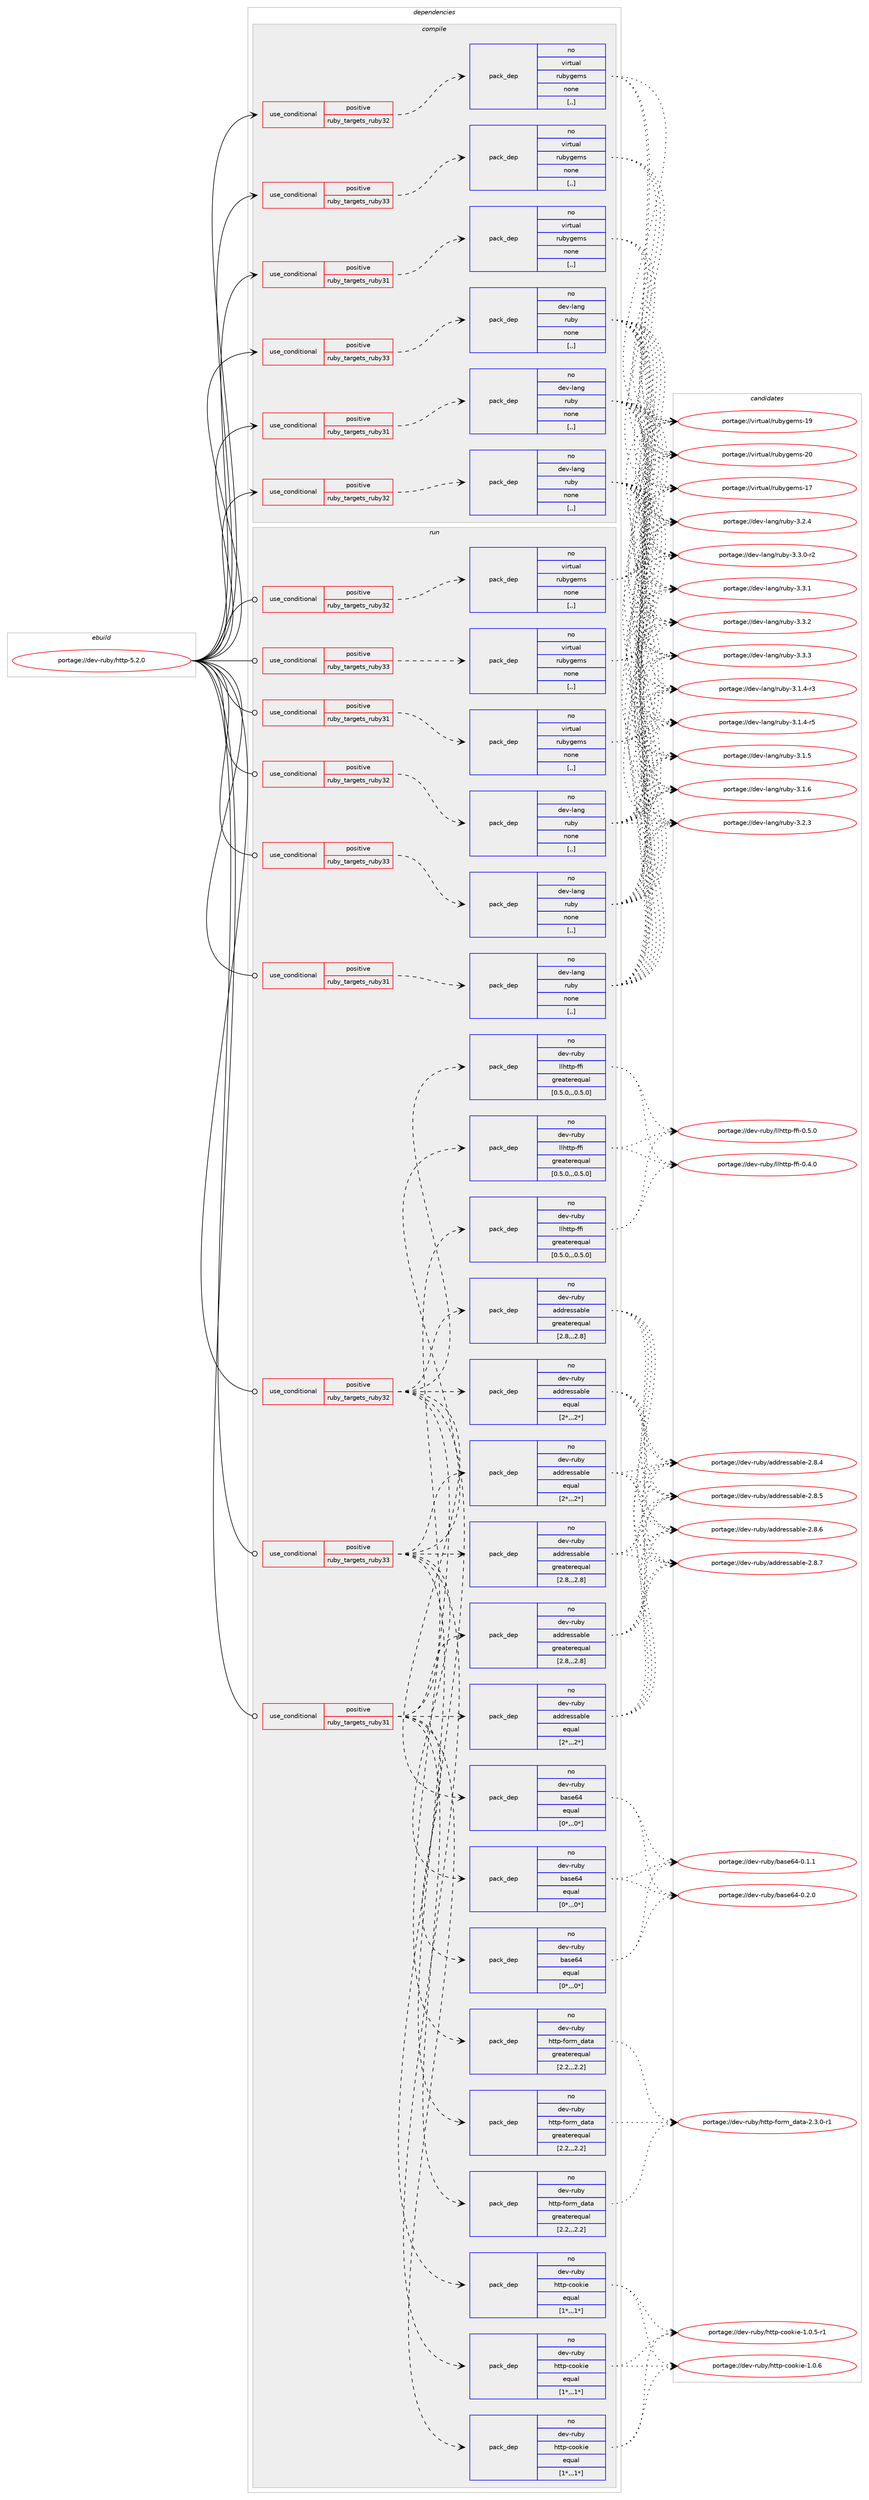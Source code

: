 digraph prolog {

# *************
# Graph options
# *************

newrank=true;
concentrate=true;
compound=true;
graph [rankdir=LR,fontname=Helvetica,fontsize=10,ranksep=1.5];#, ranksep=2.5, nodesep=0.2];
edge  [arrowhead=vee];
node  [fontname=Helvetica,fontsize=10];

# **********
# The ebuild
# **********

subgraph cluster_leftcol {
color=gray;
rank=same;
label=<<i>ebuild</i>>;
id [label="portage://dev-ruby/http-5.2.0", color=red, width=4, href="../dev-ruby/http-5.2.0.svg"];
}

# ****************
# The dependencies
# ****************

subgraph cluster_midcol {
color=gray;
label=<<i>dependencies</i>>;
subgraph cluster_compile {
fillcolor="#eeeeee";
style=filled;
label=<<i>compile</i>>;
subgraph cond47570 {
dependency182204 [label=<<TABLE BORDER="0" CELLBORDER="1" CELLSPACING="0" CELLPADDING="4"><TR><TD ROWSPAN="3" CELLPADDING="10">use_conditional</TD></TR><TR><TD>positive</TD></TR><TR><TD>ruby_targets_ruby31</TD></TR></TABLE>>, shape=none, color=red];
subgraph pack133337 {
dependency182205 [label=<<TABLE BORDER="0" CELLBORDER="1" CELLSPACING="0" CELLPADDING="4" WIDTH="220"><TR><TD ROWSPAN="6" CELLPADDING="30">pack_dep</TD></TR><TR><TD WIDTH="110">no</TD></TR><TR><TD>dev-lang</TD></TR><TR><TD>ruby</TD></TR><TR><TD>none</TD></TR><TR><TD>[,,]</TD></TR></TABLE>>, shape=none, color=blue];
}
dependency182204:e -> dependency182205:w [weight=20,style="dashed",arrowhead="vee"];
}
id:e -> dependency182204:w [weight=20,style="solid",arrowhead="vee"];
subgraph cond47571 {
dependency182206 [label=<<TABLE BORDER="0" CELLBORDER="1" CELLSPACING="0" CELLPADDING="4"><TR><TD ROWSPAN="3" CELLPADDING="10">use_conditional</TD></TR><TR><TD>positive</TD></TR><TR><TD>ruby_targets_ruby31</TD></TR></TABLE>>, shape=none, color=red];
subgraph pack133338 {
dependency182207 [label=<<TABLE BORDER="0" CELLBORDER="1" CELLSPACING="0" CELLPADDING="4" WIDTH="220"><TR><TD ROWSPAN="6" CELLPADDING="30">pack_dep</TD></TR><TR><TD WIDTH="110">no</TD></TR><TR><TD>virtual</TD></TR><TR><TD>rubygems</TD></TR><TR><TD>none</TD></TR><TR><TD>[,,]</TD></TR></TABLE>>, shape=none, color=blue];
}
dependency182206:e -> dependency182207:w [weight=20,style="dashed",arrowhead="vee"];
}
id:e -> dependency182206:w [weight=20,style="solid",arrowhead="vee"];
subgraph cond47572 {
dependency182208 [label=<<TABLE BORDER="0" CELLBORDER="1" CELLSPACING="0" CELLPADDING="4"><TR><TD ROWSPAN="3" CELLPADDING="10">use_conditional</TD></TR><TR><TD>positive</TD></TR><TR><TD>ruby_targets_ruby32</TD></TR></TABLE>>, shape=none, color=red];
subgraph pack133339 {
dependency182209 [label=<<TABLE BORDER="0" CELLBORDER="1" CELLSPACING="0" CELLPADDING="4" WIDTH="220"><TR><TD ROWSPAN="6" CELLPADDING="30">pack_dep</TD></TR><TR><TD WIDTH="110">no</TD></TR><TR><TD>dev-lang</TD></TR><TR><TD>ruby</TD></TR><TR><TD>none</TD></TR><TR><TD>[,,]</TD></TR></TABLE>>, shape=none, color=blue];
}
dependency182208:e -> dependency182209:w [weight=20,style="dashed",arrowhead="vee"];
}
id:e -> dependency182208:w [weight=20,style="solid",arrowhead="vee"];
subgraph cond47573 {
dependency182210 [label=<<TABLE BORDER="0" CELLBORDER="1" CELLSPACING="0" CELLPADDING="4"><TR><TD ROWSPAN="3" CELLPADDING="10">use_conditional</TD></TR><TR><TD>positive</TD></TR><TR><TD>ruby_targets_ruby32</TD></TR></TABLE>>, shape=none, color=red];
subgraph pack133340 {
dependency182211 [label=<<TABLE BORDER="0" CELLBORDER="1" CELLSPACING="0" CELLPADDING="4" WIDTH="220"><TR><TD ROWSPAN="6" CELLPADDING="30">pack_dep</TD></TR><TR><TD WIDTH="110">no</TD></TR><TR><TD>virtual</TD></TR><TR><TD>rubygems</TD></TR><TR><TD>none</TD></TR><TR><TD>[,,]</TD></TR></TABLE>>, shape=none, color=blue];
}
dependency182210:e -> dependency182211:w [weight=20,style="dashed",arrowhead="vee"];
}
id:e -> dependency182210:w [weight=20,style="solid",arrowhead="vee"];
subgraph cond47574 {
dependency182212 [label=<<TABLE BORDER="0" CELLBORDER="1" CELLSPACING="0" CELLPADDING="4"><TR><TD ROWSPAN="3" CELLPADDING="10">use_conditional</TD></TR><TR><TD>positive</TD></TR><TR><TD>ruby_targets_ruby33</TD></TR></TABLE>>, shape=none, color=red];
subgraph pack133341 {
dependency182213 [label=<<TABLE BORDER="0" CELLBORDER="1" CELLSPACING="0" CELLPADDING="4" WIDTH="220"><TR><TD ROWSPAN="6" CELLPADDING="30">pack_dep</TD></TR><TR><TD WIDTH="110">no</TD></TR><TR><TD>dev-lang</TD></TR><TR><TD>ruby</TD></TR><TR><TD>none</TD></TR><TR><TD>[,,]</TD></TR></TABLE>>, shape=none, color=blue];
}
dependency182212:e -> dependency182213:w [weight=20,style="dashed",arrowhead="vee"];
}
id:e -> dependency182212:w [weight=20,style="solid",arrowhead="vee"];
subgraph cond47575 {
dependency182214 [label=<<TABLE BORDER="0" CELLBORDER="1" CELLSPACING="0" CELLPADDING="4"><TR><TD ROWSPAN="3" CELLPADDING="10">use_conditional</TD></TR><TR><TD>positive</TD></TR><TR><TD>ruby_targets_ruby33</TD></TR></TABLE>>, shape=none, color=red];
subgraph pack133342 {
dependency182215 [label=<<TABLE BORDER="0" CELLBORDER="1" CELLSPACING="0" CELLPADDING="4" WIDTH="220"><TR><TD ROWSPAN="6" CELLPADDING="30">pack_dep</TD></TR><TR><TD WIDTH="110">no</TD></TR><TR><TD>virtual</TD></TR><TR><TD>rubygems</TD></TR><TR><TD>none</TD></TR><TR><TD>[,,]</TD></TR></TABLE>>, shape=none, color=blue];
}
dependency182214:e -> dependency182215:w [weight=20,style="dashed",arrowhead="vee"];
}
id:e -> dependency182214:w [weight=20,style="solid",arrowhead="vee"];
}
subgraph cluster_compileandrun {
fillcolor="#eeeeee";
style=filled;
label=<<i>compile and run</i>>;
}
subgraph cluster_run {
fillcolor="#eeeeee";
style=filled;
label=<<i>run</i>>;
subgraph cond47576 {
dependency182216 [label=<<TABLE BORDER="0" CELLBORDER="1" CELLSPACING="0" CELLPADDING="4"><TR><TD ROWSPAN="3" CELLPADDING="10">use_conditional</TD></TR><TR><TD>positive</TD></TR><TR><TD>ruby_targets_ruby31</TD></TR></TABLE>>, shape=none, color=red];
subgraph pack133343 {
dependency182217 [label=<<TABLE BORDER="0" CELLBORDER="1" CELLSPACING="0" CELLPADDING="4" WIDTH="220"><TR><TD ROWSPAN="6" CELLPADDING="30">pack_dep</TD></TR><TR><TD WIDTH="110">no</TD></TR><TR><TD>dev-lang</TD></TR><TR><TD>ruby</TD></TR><TR><TD>none</TD></TR><TR><TD>[,,]</TD></TR></TABLE>>, shape=none, color=blue];
}
dependency182216:e -> dependency182217:w [weight=20,style="dashed",arrowhead="vee"];
}
id:e -> dependency182216:w [weight=20,style="solid",arrowhead="odot"];
subgraph cond47577 {
dependency182218 [label=<<TABLE BORDER="0" CELLBORDER="1" CELLSPACING="0" CELLPADDING="4"><TR><TD ROWSPAN="3" CELLPADDING="10">use_conditional</TD></TR><TR><TD>positive</TD></TR><TR><TD>ruby_targets_ruby31</TD></TR></TABLE>>, shape=none, color=red];
subgraph pack133344 {
dependency182219 [label=<<TABLE BORDER="0" CELLBORDER="1" CELLSPACING="0" CELLPADDING="4" WIDTH="220"><TR><TD ROWSPAN="6" CELLPADDING="30">pack_dep</TD></TR><TR><TD WIDTH="110">no</TD></TR><TR><TD>dev-ruby</TD></TR><TR><TD>addressable</TD></TR><TR><TD>equal</TD></TR><TR><TD>[2*,,,2*]</TD></TR></TABLE>>, shape=none, color=blue];
}
dependency182218:e -> dependency182219:w [weight=20,style="dashed",arrowhead="vee"];
subgraph pack133345 {
dependency182220 [label=<<TABLE BORDER="0" CELLBORDER="1" CELLSPACING="0" CELLPADDING="4" WIDTH="220"><TR><TD ROWSPAN="6" CELLPADDING="30">pack_dep</TD></TR><TR><TD WIDTH="110">no</TD></TR><TR><TD>dev-ruby</TD></TR><TR><TD>addressable</TD></TR><TR><TD>greaterequal</TD></TR><TR><TD>[2.8,,,2.8]</TD></TR></TABLE>>, shape=none, color=blue];
}
dependency182218:e -> dependency182220:w [weight=20,style="dashed",arrowhead="vee"];
subgraph pack133346 {
dependency182221 [label=<<TABLE BORDER="0" CELLBORDER="1" CELLSPACING="0" CELLPADDING="4" WIDTH="220"><TR><TD ROWSPAN="6" CELLPADDING="30">pack_dep</TD></TR><TR><TD WIDTH="110">no</TD></TR><TR><TD>dev-ruby</TD></TR><TR><TD>base64</TD></TR><TR><TD>equal</TD></TR><TR><TD>[0*,,,0*]</TD></TR></TABLE>>, shape=none, color=blue];
}
dependency182218:e -> dependency182221:w [weight=20,style="dashed",arrowhead="vee"];
subgraph pack133347 {
dependency182222 [label=<<TABLE BORDER="0" CELLBORDER="1" CELLSPACING="0" CELLPADDING="4" WIDTH="220"><TR><TD ROWSPAN="6" CELLPADDING="30">pack_dep</TD></TR><TR><TD WIDTH="110">no</TD></TR><TR><TD>dev-ruby</TD></TR><TR><TD>http-cookie</TD></TR><TR><TD>equal</TD></TR><TR><TD>[1*,,,1*]</TD></TR></TABLE>>, shape=none, color=blue];
}
dependency182218:e -> dependency182222:w [weight=20,style="dashed",arrowhead="vee"];
subgraph pack133348 {
dependency182223 [label=<<TABLE BORDER="0" CELLBORDER="1" CELLSPACING="0" CELLPADDING="4" WIDTH="220"><TR><TD ROWSPAN="6" CELLPADDING="30">pack_dep</TD></TR><TR><TD WIDTH="110">no</TD></TR><TR><TD>dev-ruby</TD></TR><TR><TD>http-form_data</TD></TR><TR><TD>greaterequal</TD></TR><TR><TD>[2.2,,,2.2]</TD></TR></TABLE>>, shape=none, color=blue];
}
dependency182218:e -> dependency182223:w [weight=20,style="dashed",arrowhead="vee"];
subgraph pack133349 {
dependency182224 [label=<<TABLE BORDER="0" CELLBORDER="1" CELLSPACING="0" CELLPADDING="4" WIDTH="220"><TR><TD ROWSPAN="6" CELLPADDING="30">pack_dep</TD></TR><TR><TD WIDTH="110">no</TD></TR><TR><TD>dev-ruby</TD></TR><TR><TD>llhttp-ffi</TD></TR><TR><TD>greaterequal</TD></TR><TR><TD>[0.5.0,,,0.5.0]</TD></TR></TABLE>>, shape=none, color=blue];
}
dependency182218:e -> dependency182224:w [weight=20,style="dashed",arrowhead="vee"];
}
id:e -> dependency182218:w [weight=20,style="solid",arrowhead="odot"];
subgraph cond47578 {
dependency182225 [label=<<TABLE BORDER="0" CELLBORDER="1" CELLSPACING="0" CELLPADDING="4"><TR><TD ROWSPAN="3" CELLPADDING="10">use_conditional</TD></TR><TR><TD>positive</TD></TR><TR><TD>ruby_targets_ruby31</TD></TR></TABLE>>, shape=none, color=red];
subgraph pack133350 {
dependency182226 [label=<<TABLE BORDER="0" CELLBORDER="1" CELLSPACING="0" CELLPADDING="4" WIDTH="220"><TR><TD ROWSPAN="6" CELLPADDING="30">pack_dep</TD></TR><TR><TD WIDTH="110">no</TD></TR><TR><TD>virtual</TD></TR><TR><TD>rubygems</TD></TR><TR><TD>none</TD></TR><TR><TD>[,,]</TD></TR></TABLE>>, shape=none, color=blue];
}
dependency182225:e -> dependency182226:w [weight=20,style="dashed",arrowhead="vee"];
}
id:e -> dependency182225:w [weight=20,style="solid",arrowhead="odot"];
subgraph cond47579 {
dependency182227 [label=<<TABLE BORDER="0" CELLBORDER="1" CELLSPACING="0" CELLPADDING="4"><TR><TD ROWSPAN="3" CELLPADDING="10">use_conditional</TD></TR><TR><TD>positive</TD></TR><TR><TD>ruby_targets_ruby32</TD></TR></TABLE>>, shape=none, color=red];
subgraph pack133351 {
dependency182228 [label=<<TABLE BORDER="0" CELLBORDER="1" CELLSPACING="0" CELLPADDING="4" WIDTH="220"><TR><TD ROWSPAN="6" CELLPADDING="30">pack_dep</TD></TR><TR><TD WIDTH="110">no</TD></TR><TR><TD>dev-lang</TD></TR><TR><TD>ruby</TD></TR><TR><TD>none</TD></TR><TR><TD>[,,]</TD></TR></TABLE>>, shape=none, color=blue];
}
dependency182227:e -> dependency182228:w [weight=20,style="dashed",arrowhead="vee"];
}
id:e -> dependency182227:w [weight=20,style="solid",arrowhead="odot"];
subgraph cond47580 {
dependency182229 [label=<<TABLE BORDER="0" CELLBORDER="1" CELLSPACING="0" CELLPADDING="4"><TR><TD ROWSPAN="3" CELLPADDING="10">use_conditional</TD></TR><TR><TD>positive</TD></TR><TR><TD>ruby_targets_ruby32</TD></TR></TABLE>>, shape=none, color=red];
subgraph pack133352 {
dependency182230 [label=<<TABLE BORDER="0" CELLBORDER="1" CELLSPACING="0" CELLPADDING="4" WIDTH="220"><TR><TD ROWSPAN="6" CELLPADDING="30">pack_dep</TD></TR><TR><TD WIDTH="110">no</TD></TR><TR><TD>dev-ruby</TD></TR><TR><TD>addressable</TD></TR><TR><TD>equal</TD></TR><TR><TD>[2*,,,2*]</TD></TR></TABLE>>, shape=none, color=blue];
}
dependency182229:e -> dependency182230:w [weight=20,style="dashed",arrowhead="vee"];
subgraph pack133353 {
dependency182231 [label=<<TABLE BORDER="0" CELLBORDER="1" CELLSPACING="0" CELLPADDING="4" WIDTH="220"><TR><TD ROWSPAN="6" CELLPADDING="30">pack_dep</TD></TR><TR><TD WIDTH="110">no</TD></TR><TR><TD>dev-ruby</TD></TR><TR><TD>addressable</TD></TR><TR><TD>greaterequal</TD></TR><TR><TD>[2.8,,,2.8]</TD></TR></TABLE>>, shape=none, color=blue];
}
dependency182229:e -> dependency182231:w [weight=20,style="dashed",arrowhead="vee"];
subgraph pack133354 {
dependency182232 [label=<<TABLE BORDER="0" CELLBORDER="1" CELLSPACING="0" CELLPADDING="4" WIDTH="220"><TR><TD ROWSPAN="6" CELLPADDING="30">pack_dep</TD></TR><TR><TD WIDTH="110">no</TD></TR><TR><TD>dev-ruby</TD></TR><TR><TD>base64</TD></TR><TR><TD>equal</TD></TR><TR><TD>[0*,,,0*]</TD></TR></TABLE>>, shape=none, color=blue];
}
dependency182229:e -> dependency182232:w [weight=20,style="dashed",arrowhead="vee"];
subgraph pack133355 {
dependency182233 [label=<<TABLE BORDER="0" CELLBORDER="1" CELLSPACING="0" CELLPADDING="4" WIDTH="220"><TR><TD ROWSPAN="6" CELLPADDING="30">pack_dep</TD></TR><TR><TD WIDTH="110">no</TD></TR><TR><TD>dev-ruby</TD></TR><TR><TD>http-cookie</TD></TR><TR><TD>equal</TD></TR><TR><TD>[1*,,,1*]</TD></TR></TABLE>>, shape=none, color=blue];
}
dependency182229:e -> dependency182233:w [weight=20,style="dashed",arrowhead="vee"];
subgraph pack133356 {
dependency182234 [label=<<TABLE BORDER="0" CELLBORDER="1" CELLSPACING="0" CELLPADDING="4" WIDTH="220"><TR><TD ROWSPAN="6" CELLPADDING="30">pack_dep</TD></TR><TR><TD WIDTH="110">no</TD></TR><TR><TD>dev-ruby</TD></TR><TR><TD>http-form_data</TD></TR><TR><TD>greaterequal</TD></TR><TR><TD>[2.2,,,2.2]</TD></TR></TABLE>>, shape=none, color=blue];
}
dependency182229:e -> dependency182234:w [weight=20,style="dashed",arrowhead="vee"];
subgraph pack133357 {
dependency182235 [label=<<TABLE BORDER="0" CELLBORDER="1" CELLSPACING="0" CELLPADDING="4" WIDTH="220"><TR><TD ROWSPAN="6" CELLPADDING="30">pack_dep</TD></TR><TR><TD WIDTH="110">no</TD></TR><TR><TD>dev-ruby</TD></TR><TR><TD>llhttp-ffi</TD></TR><TR><TD>greaterequal</TD></TR><TR><TD>[0.5.0,,,0.5.0]</TD></TR></TABLE>>, shape=none, color=blue];
}
dependency182229:e -> dependency182235:w [weight=20,style="dashed",arrowhead="vee"];
}
id:e -> dependency182229:w [weight=20,style="solid",arrowhead="odot"];
subgraph cond47581 {
dependency182236 [label=<<TABLE BORDER="0" CELLBORDER="1" CELLSPACING="0" CELLPADDING="4"><TR><TD ROWSPAN="3" CELLPADDING="10">use_conditional</TD></TR><TR><TD>positive</TD></TR><TR><TD>ruby_targets_ruby32</TD></TR></TABLE>>, shape=none, color=red];
subgraph pack133358 {
dependency182237 [label=<<TABLE BORDER="0" CELLBORDER="1" CELLSPACING="0" CELLPADDING="4" WIDTH="220"><TR><TD ROWSPAN="6" CELLPADDING="30">pack_dep</TD></TR><TR><TD WIDTH="110">no</TD></TR><TR><TD>virtual</TD></TR><TR><TD>rubygems</TD></TR><TR><TD>none</TD></TR><TR><TD>[,,]</TD></TR></TABLE>>, shape=none, color=blue];
}
dependency182236:e -> dependency182237:w [weight=20,style="dashed",arrowhead="vee"];
}
id:e -> dependency182236:w [weight=20,style="solid",arrowhead="odot"];
subgraph cond47582 {
dependency182238 [label=<<TABLE BORDER="0" CELLBORDER="1" CELLSPACING="0" CELLPADDING="4"><TR><TD ROWSPAN="3" CELLPADDING="10">use_conditional</TD></TR><TR><TD>positive</TD></TR><TR><TD>ruby_targets_ruby33</TD></TR></TABLE>>, shape=none, color=red];
subgraph pack133359 {
dependency182239 [label=<<TABLE BORDER="0" CELLBORDER="1" CELLSPACING="0" CELLPADDING="4" WIDTH="220"><TR><TD ROWSPAN="6" CELLPADDING="30">pack_dep</TD></TR><TR><TD WIDTH="110">no</TD></TR><TR><TD>dev-lang</TD></TR><TR><TD>ruby</TD></TR><TR><TD>none</TD></TR><TR><TD>[,,]</TD></TR></TABLE>>, shape=none, color=blue];
}
dependency182238:e -> dependency182239:w [weight=20,style="dashed",arrowhead="vee"];
}
id:e -> dependency182238:w [weight=20,style="solid",arrowhead="odot"];
subgraph cond47583 {
dependency182240 [label=<<TABLE BORDER="0" CELLBORDER="1" CELLSPACING="0" CELLPADDING="4"><TR><TD ROWSPAN="3" CELLPADDING="10">use_conditional</TD></TR><TR><TD>positive</TD></TR><TR><TD>ruby_targets_ruby33</TD></TR></TABLE>>, shape=none, color=red];
subgraph pack133360 {
dependency182241 [label=<<TABLE BORDER="0" CELLBORDER="1" CELLSPACING="0" CELLPADDING="4" WIDTH="220"><TR><TD ROWSPAN="6" CELLPADDING="30">pack_dep</TD></TR><TR><TD WIDTH="110">no</TD></TR><TR><TD>dev-ruby</TD></TR><TR><TD>addressable</TD></TR><TR><TD>equal</TD></TR><TR><TD>[2*,,,2*]</TD></TR></TABLE>>, shape=none, color=blue];
}
dependency182240:e -> dependency182241:w [weight=20,style="dashed",arrowhead="vee"];
subgraph pack133361 {
dependency182242 [label=<<TABLE BORDER="0" CELLBORDER="1" CELLSPACING="0" CELLPADDING="4" WIDTH="220"><TR><TD ROWSPAN="6" CELLPADDING="30">pack_dep</TD></TR><TR><TD WIDTH="110">no</TD></TR><TR><TD>dev-ruby</TD></TR><TR><TD>addressable</TD></TR><TR><TD>greaterequal</TD></TR><TR><TD>[2.8,,,2.8]</TD></TR></TABLE>>, shape=none, color=blue];
}
dependency182240:e -> dependency182242:w [weight=20,style="dashed",arrowhead="vee"];
subgraph pack133362 {
dependency182243 [label=<<TABLE BORDER="0" CELLBORDER="1" CELLSPACING="0" CELLPADDING="4" WIDTH="220"><TR><TD ROWSPAN="6" CELLPADDING="30">pack_dep</TD></TR><TR><TD WIDTH="110">no</TD></TR><TR><TD>dev-ruby</TD></TR><TR><TD>base64</TD></TR><TR><TD>equal</TD></TR><TR><TD>[0*,,,0*]</TD></TR></TABLE>>, shape=none, color=blue];
}
dependency182240:e -> dependency182243:w [weight=20,style="dashed",arrowhead="vee"];
subgraph pack133363 {
dependency182244 [label=<<TABLE BORDER="0" CELLBORDER="1" CELLSPACING="0" CELLPADDING="4" WIDTH="220"><TR><TD ROWSPAN="6" CELLPADDING="30">pack_dep</TD></TR><TR><TD WIDTH="110">no</TD></TR><TR><TD>dev-ruby</TD></TR><TR><TD>http-cookie</TD></TR><TR><TD>equal</TD></TR><TR><TD>[1*,,,1*]</TD></TR></TABLE>>, shape=none, color=blue];
}
dependency182240:e -> dependency182244:w [weight=20,style="dashed",arrowhead="vee"];
subgraph pack133364 {
dependency182245 [label=<<TABLE BORDER="0" CELLBORDER="1" CELLSPACING="0" CELLPADDING="4" WIDTH="220"><TR><TD ROWSPAN="6" CELLPADDING="30">pack_dep</TD></TR><TR><TD WIDTH="110">no</TD></TR><TR><TD>dev-ruby</TD></TR><TR><TD>http-form_data</TD></TR><TR><TD>greaterequal</TD></TR><TR><TD>[2.2,,,2.2]</TD></TR></TABLE>>, shape=none, color=blue];
}
dependency182240:e -> dependency182245:w [weight=20,style="dashed",arrowhead="vee"];
subgraph pack133365 {
dependency182246 [label=<<TABLE BORDER="0" CELLBORDER="1" CELLSPACING="0" CELLPADDING="4" WIDTH="220"><TR><TD ROWSPAN="6" CELLPADDING="30">pack_dep</TD></TR><TR><TD WIDTH="110">no</TD></TR><TR><TD>dev-ruby</TD></TR><TR><TD>llhttp-ffi</TD></TR><TR><TD>greaterequal</TD></TR><TR><TD>[0.5.0,,,0.5.0]</TD></TR></TABLE>>, shape=none, color=blue];
}
dependency182240:e -> dependency182246:w [weight=20,style="dashed",arrowhead="vee"];
}
id:e -> dependency182240:w [weight=20,style="solid",arrowhead="odot"];
subgraph cond47584 {
dependency182247 [label=<<TABLE BORDER="0" CELLBORDER="1" CELLSPACING="0" CELLPADDING="4"><TR><TD ROWSPAN="3" CELLPADDING="10">use_conditional</TD></TR><TR><TD>positive</TD></TR><TR><TD>ruby_targets_ruby33</TD></TR></TABLE>>, shape=none, color=red];
subgraph pack133366 {
dependency182248 [label=<<TABLE BORDER="0" CELLBORDER="1" CELLSPACING="0" CELLPADDING="4" WIDTH="220"><TR><TD ROWSPAN="6" CELLPADDING="30">pack_dep</TD></TR><TR><TD WIDTH="110">no</TD></TR><TR><TD>virtual</TD></TR><TR><TD>rubygems</TD></TR><TR><TD>none</TD></TR><TR><TD>[,,]</TD></TR></TABLE>>, shape=none, color=blue];
}
dependency182247:e -> dependency182248:w [weight=20,style="dashed",arrowhead="vee"];
}
id:e -> dependency182247:w [weight=20,style="solid",arrowhead="odot"];
}
}

# **************
# The candidates
# **************

subgraph cluster_choices {
rank=same;
color=gray;
label=<<i>candidates</i>>;

subgraph choice133337 {
color=black;
nodesep=1;
choice100101118451089711010347114117981214551464946524511451 [label="portage://dev-lang/ruby-3.1.4-r3", color=red, width=4,href="../dev-lang/ruby-3.1.4-r3.svg"];
choice100101118451089711010347114117981214551464946524511453 [label="portage://dev-lang/ruby-3.1.4-r5", color=red, width=4,href="../dev-lang/ruby-3.1.4-r5.svg"];
choice10010111845108971101034711411798121455146494653 [label="portage://dev-lang/ruby-3.1.5", color=red, width=4,href="../dev-lang/ruby-3.1.5.svg"];
choice10010111845108971101034711411798121455146494654 [label="portage://dev-lang/ruby-3.1.6", color=red, width=4,href="../dev-lang/ruby-3.1.6.svg"];
choice10010111845108971101034711411798121455146504651 [label="portage://dev-lang/ruby-3.2.3", color=red, width=4,href="../dev-lang/ruby-3.2.3.svg"];
choice10010111845108971101034711411798121455146504652 [label="portage://dev-lang/ruby-3.2.4", color=red, width=4,href="../dev-lang/ruby-3.2.4.svg"];
choice100101118451089711010347114117981214551465146484511450 [label="portage://dev-lang/ruby-3.3.0-r2", color=red, width=4,href="../dev-lang/ruby-3.3.0-r2.svg"];
choice10010111845108971101034711411798121455146514649 [label="portage://dev-lang/ruby-3.3.1", color=red, width=4,href="../dev-lang/ruby-3.3.1.svg"];
choice10010111845108971101034711411798121455146514650 [label="portage://dev-lang/ruby-3.3.2", color=red, width=4,href="../dev-lang/ruby-3.3.2.svg"];
choice10010111845108971101034711411798121455146514651 [label="portage://dev-lang/ruby-3.3.3", color=red, width=4,href="../dev-lang/ruby-3.3.3.svg"];
dependency182205:e -> choice100101118451089711010347114117981214551464946524511451:w [style=dotted,weight="100"];
dependency182205:e -> choice100101118451089711010347114117981214551464946524511453:w [style=dotted,weight="100"];
dependency182205:e -> choice10010111845108971101034711411798121455146494653:w [style=dotted,weight="100"];
dependency182205:e -> choice10010111845108971101034711411798121455146494654:w [style=dotted,weight="100"];
dependency182205:e -> choice10010111845108971101034711411798121455146504651:w [style=dotted,weight="100"];
dependency182205:e -> choice10010111845108971101034711411798121455146504652:w [style=dotted,weight="100"];
dependency182205:e -> choice100101118451089711010347114117981214551465146484511450:w [style=dotted,weight="100"];
dependency182205:e -> choice10010111845108971101034711411798121455146514649:w [style=dotted,weight="100"];
dependency182205:e -> choice10010111845108971101034711411798121455146514650:w [style=dotted,weight="100"];
dependency182205:e -> choice10010111845108971101034711411798121455146514651:w [style=dotted,weight="100"];
}
subgraph choice133338 {
color=black;
nodesep=1;
choice118105114116117971084711411798121103101109115454955 [label="portage://virtual/rubygems-17", color=red, width=4,href="../virtual/rubygems-17.svg"];
choice118105114116117971084711411798121103101109115454957 [label="portage://virtual/rubygems-19", color=red, width=4,href="../virtual/rubygems-19.svg"];
choice118105114116117971084711411798121103101109115455048 [label="portage://virtual/rubygems-20", color=red, width=4,href="../virtual/rubygems-20.svg"];
dependency182207:e -> choice118105114116117971084711411798121103101109115454955:w [style=dotted,weight="100"];
dependency182207:e -> choice118105114116117971084711411798121103101109115454957:w [style=dotted,weight="100"];
dependency182207:e -> choice118105114116117971084711411798121103101109115455048:w [style=dotted,weight="100"];
}
subgraph choice133339 {
color=black;
nodesep=1;
choice100101118451089711010347114117981214551464946524511451 [label="portage://dev-lang/ruby-3.1.4-r3", color=red, width=4,href="../dev-lang/ruby-3.1.4-r3.svg"];
choice100101118451089711010347114117981214551464946524511453 [label="portage://dev-lang/ruby-3.1.4-r5", color=red, width=4,href="../dev-lang/ruby-3.1.4-r5.svg"];
choice10010111845108971101034711411798121455146494653 [label="portage://dev-lang/ruby-3.1.5", color=red, width=4,href="../dev-lang/ruby-3.1.5.svg"];
choice10010111845108971101034711411798121455146494654 [label="portage://dev-lang/ruby-3.1.6", color=red, width=4,href="../dev-lang/ruby-3.1.6.svg"];
choice10010111845108971101034711411798121455146504651 [label="portage://dev-lang/ruby-3.2.3", color=red, width=4,href="../dev-lang/ruby-3.2.3.svg"];
choice10010111845108971101034711411798121455146504652 [label="portage://dev-lang/ruby-3.2.4", color=red, width=4,href="../dev-lang/ruby-3.2.4.svg"];
choice100101118451089711010347114117981214551465146484511450 [label="portage://dev-lang/ruby-3.3.0-r2", color=red, width=4,href="../dev-lang/ruby-3.3.0-r2.svg"];
choice10010111845108971101034711411798121455146514649 [label="portage://dev-lang/ruby-3.3.1", color=red, width=4,href="../dev-lang/ruby-3.3.1.svg"];
choice10010111845108971101034711411798121455146514650 [label="portage://dev-lang/ruby-3.3.2", color=red, width=4,href="../dev-lang/ruby-3.3.2.svg"];
choice10010111845108971101034711411798121455146514651 [label="portage://dev-lang/ruby-3.3.3", color=red, width=4,href="../dev-lang/ruby-3.3.3.svg"];
dependency182209:e -> choice100101118451089711010347114117981214551464946524511451:w [style=dotted,weight="100"];
dependency182209:e -> choice100101118451089711010347114117981214551464946524511453:w [style=dotted,weight="100"];
dependency182209:e -> choice10010111845108971101034711411798121455146494653:w [style=dotted,weight="100"];
dependency182209:e -> choice10010111845108971101034711411798121455146494654:w [style=dotted,weight="100"];
dependency182209:e -> choice10010111845108971101034711411798121455146504651:w [style=dotted,weight="100"];
dependency182209:e -> choice10010111845108971101034711411798121455146504652:w [style=dotted,weight="100"];
dependency182209:e -> choice100101118451089711010347114117981214551465146484511450:w [style=dotted,weight="100"];
dependency182209:e -> choice10010111845108971101034711411798121455146514649:w [style=dotted,weight="100"];
dependency182209:e -> choice10010111845108971101034711411798121455146514650:w [style=dotted,weight="100"];
dependency182209:e -> choice10010111845108971101034711411798121455146514651:w [style=dotted,weight="100"];
}
subgraph choice133340 {
color=black;
nodesep=1;
choice118105114116117971084711411798121103101109115454955 [label="portage://virtual/rubygems-17", color=red, width=4,href="../virtual/rubygems-17.svg"];
choice118105114116117971084711411798121103101109115454957 [label="portage://virtual/rubygems-19", color=red, width=4,href="../virtual/rubygems-19.svg"];
choice118105114116117971084711411798121103101109115455048 [label="portage://virtual/rubygems-20", color=red, width=4,href="../virtual/rubygems-20.svg"];
dependency182211:e -> choice118105114116117971084711411798121103101109115454955:w [style=dotted,weight="100"];
dependency182211:e -> choice118105114116117971084711411798121103101109115454957:w [style=dotted,weight="100"];
dependency182211:e -> choice118105114116117971084711411798121103101109115455048:w [style=dotted,weight="100"];
}
subgraph choice133341 {
color=black;
nodesep=1;
choice100101118451089711010347114117981214551464946524511451 [label="portage://dev-lang/ruby-3.1.4-r3", color=red, width=4,href="../dev-lang/ruby-3.1.4-r3.svg"];
choice100101118451089711010347114117981214551464946524511453 [label="portage://dev-lang/ruby-3.1.4-r5", color=red, width=4,href="../dev-lang/ruby-3.1.4-r5.svg"];
choice10010111845108971101034711411798121455146494653 [label="portage://dev-lang/ruby-3.1.5", color=red, width=4,href="../dev-lang/ruby-3.1.5.svg"];
choice10010111845108971101034711411798121455146494654 [label="portage://dev-lang/ruby-3.1.6", color=red, width=4,href="../dev-lang/ruby-3.1.6.svg"];
choice10010111845108971101034711411798121455146504651 [label="portage://dev-lang/ruby-3.2.3", color=red, width=4,href="../dev-lang/ruby-3.2.3.svg"];
choice10010111845108971101034711411798121455146504652 [label="portage://dev-lang/ruby-3.2.4", color=red, width=4,href="../dev-lang/ruby-3.2.4.svg"];
choice100101118451089711010347114117981214551465146484511450 [label="portage://dev-lang/ruby-3.3.0-r2", color=red, width=4,href="../dev-lang/ruby-3.3.0-r2.svg"];
choice10010111845108971101034711411798121455146514649 [label="portage://dev-lang/ruby-3.3.1", color=red, width=4,href="../dev-lang/ruby-3.3.1.svg"];
choice10010111845108971101034711411798121455146514650 [label="portage://dev-lang/ruby-3.3.2", color=red, width=4,href="../dev-lang/ruby-3.3.2.svg"];
choice10010111845108971101034711411798121455146514651 [label="portage://dev-lang/ruby-3.3.3", color=red, width=4,href="../dev-lang/ruby-3.3.3.svg"];
dependency182213:e -> choice100101118451089711010347114117981214551464946524511451:w [style=dotted,weight="100"];
dependency182213:e -> choice100101118451089711010347114117981214551464946524511453:w [style=dotted,weight="100"];
dependency182213:e -> choice10010111845108971101034711411798121455146494653:w [style=dotted,weight="100"];
dependency182213:e -> choice10010111845108971101034711411798121455146494654:w [style=dotted,weight="100"];
dependency182213:e -> choice10010111845108971101034711411798121455146504651:w [style=dotted,weight="100"];
dependency182213:e -> choice10010111845108971101034711411798121455146504652:w [style=dotted,weight="100"];
dependency182213:e -> choice100101118451089711010347114117981214551465146484511450:w [style=dotted,weight="100"];
dependency182213:e -> choice10010111845108971101034711411798121455146514649:w [style=dotted,weight="100"];
dependency182213:e -> choice10010111845108971101034711411798121455146514650:w [style=dotted,weight="100"];
dependency182213:e -> choice10010111845108971101034711411798121455146514651:w [style=dotted,weight="100"];
}
subgraph choice133342 {
color=black;
nodesep=1;
choice118105114116117971084711411798121103101109115454955 [label="portage://virtual/rubygems-17", color=red, width=4,href="../virtual/rubygems-17.svg"];
choice118105114116117971084711411798121103101109115454957 [label="portage://virtual/rubygems-19", color=red, width=4,href="../virtual/rubygems-19.svg"];
choice118105114116117971084711411798121103101109115455048 [label="portage://virtual/rubygems-20", color=red, width=4,href="../virtual/rubygems-20.svg"];
dependency182215:e -> choice118105114116117971084711411798121103101109115454955:w [style=dotted,weight="100"];
dependency182215:e -> choice118105114116117971084711411798121103101109115454957:w [style=dotted,weight="100"];
dependency182215:e -> choice118105114116117971084711411798121103101109115455048:w [style=dotted,weight="100"];
}
subgraph choice133343 {
color=black;
nodesep=1;
choice100101118451089711010347114117981214551464946524511451 [label="portage://dev-lang/ruby-3.1.4-r3", color=red, width=4,href="../dev-lang/ruby-3.1.4-r3.svg"];
choice100101118451089711010347114117981214551464946524511453 [label="portage://dev-lang/ruby-3.1.4-r5", color=red, width=4,href="../dev-lang/ruby-3.1.4-r5.svg"];
choice10010111845108971101034711411798121455146494653 [label="portage://dev-lang/ruby-3.1.5", color=red, width=4,href="../dev-lang/ruby-3.1.5.svg"];
choice10010111845108971101034711411798121455146494654 [label="portage://dev-lang/ruby-3.1.6", color=red, width=4,href="../dev-lang/ruby-3.1.6.svg"];
choice10010111845108971101034711411798121455146504651 [label="portage://dev-lang/ruby-3.2.3", color=red, width=4,href="../dev-lang/ruby-3.2.3.svg"];
choice10010111845108971101034711411798121455146504652 [label="portage://dev-lang/ruby-3.2.4", color=red, width=4,href="../dev-lang/ruby-3.2.4.svg"];
choice100101118451089711010347114117981214551465146484511450 [label="portage://dev-lang/ruby-3.3.0-r2", color=red, width=4,href="../dev-lang/ruby-3.3.0-r2.svg"];
choice10010111845108971101034711411798121455146514649 [label="portage://dev-lang/ruby-3.3.1", color=red, width=4,href="../dev-lang/ruby-3.3.1.svg"];
choice10010111845108971101034711411798121455146514650 [label="portage://dev-lang/ruby-3.3.2", color=red, width=4,href="../dev-lang/ruby-3.3.2.svg"];
choice10010111845108971101034711411798121455146514651 [label="portage://dev-lang/ruby-3.3.3", color=red, width=4,href="../dev-lang/ruby-3.3.3.svg"];
dependency182217:e -> choice100101118451089711010347114117981214551464946524511451:w [style=dotted,weight="100"];
dependency182217:e -> choice100101118451089711010347114117981214551464946524511453:w [style=dotted,weight="100"];
dependency182217:e -> choice10010111845108971101034711411798121455146494653:w [style=dotted,weight="100"];
dependency182217:e -> choice10010111845108971101034711411798121455146494654:w [style=dotted,weight="100"];
dependency182217:e -> choice10010111845108971101034711411798121455146504651:w [style=dotted,weight="100"];
dependency182217:e -> choice10010111845108971101034711411798121455146504652:w [style=dotted,weight="100"];
dependency182217:e -> choice100101118451089711010347114117981214551465146484511450:w [style=dotted,weight="100"];
dependency182217:e -> choice10010111845108971101034711411798121455146514649:w [style=dotted,weight="100"];
dependency182217:e -> choice10010111845108971101034711411798121455146514650:w [style=dotted,weight="100"];
dependency182217:e -> choice10010111845108971101034711411798121455146514651:w [style=dotted,weight="100"];
}
subgraph choice133344 {
color=black;
nodesep=1;
choice100101118451141179812147971001001141011151159798108101455046564652 [label="portage://dev-ruby/addressable-2.8.4", color=red, width=4,href="../dev-ruby/addressable-2.8.4.svg"];
choice100101118451141179812147971001001141011151159798108101455046564653 [label="portage://dev-ruby/addressable-2.8.5", color=red, width=4,href="../dev-ruby/addressable-2.8.5.svg"];
choice100101118451141179812147971001001141011151159798108101455046564654 [label="portage://dev-ruby/addressable-2.8.6", color=red, width=4,href="../dev-ruby/addressable-2.8.6.svg"];
choice100101118451141179812147971001001141011151159798108101455046564655 [label="portage://dev-ruby/addressable-2.8.7", color=red, width=4,href="../dev-ruby/addressable-2.8.7.svg"];
dependency182219:e -> choice100101118451141179812147971001001141011151159798108101455046564652:w [style=dotted,weight="100"];
dependency182219:e -> choice100101118451141179812147971001001141011151159798108101455046564653:w [style=dotted,weight="100"];
dependency182219:e -> choice100101118451141179812147971001001141011151159798108101455046564654:w [style=dotted,weight="100"];
dependency182219:e -> choice100101118451141179812147971001001141011151159798108101455046564655:w [style=dotted,weight="100"];
}
subgraph choice133345 {
color=black;
nodesep=1;
choice100101118451141179812147971001001141011151159798108101455046564652 [label="portage://dev-ruby/addressable-2.8.4", color=red, width=4,href="../dev-ruby/addressable-2.8.4.svg"];
choice100101118451141179812147971001001141011151159798108101455046564653 [label="portage://dev-ruby/addressable-2.8.5", color=red, width=4,href="../dev-ruby/addressable-2.8.5.svg"];
choice100101118451141179812147971001001141011151159798108101455046564654 [label="portage://dev-ruby/addressable-2.8.6", color=red, width=4,href="../dev-ruby/addressable-2.8.6.svg"];
choice100101118451141179812147971001001141011151159798108101455046564655 [label="portage://dev-ruby/addressable-2.8.7", color=red, width=4,href="../dev-ruby/addressable-2.8.7.svg"];
dependency182220:e -> choice100101118451141179812147971001001141011151159798108101455046564652:w [style=dotted,weight="100"];
dependency182220:e -> choice100101118451141179812147971001001141011151159798108101455046564653:w [style=dotted,weight="100"];
dependency182220:e -> choice100101118451141179812147971001001141011151159798108101455046564654:w [style=dotted,weight="100"];
dependency182220:e -> choice100101118451141179812147971001001141011151159798108101455046564655:w [style=dotted,weight="100"];
}
subgraph choice133346 {
color=black;
nodesep=1;
choice10010111845114117981214798971151015452454846494649 [label="portage://dev-ruby/base64-0.1.1", color=red, width=4,href="../dev-ruby/base64-0.1.1.svg"];
choice10010111845114117981214798971151015452454846504648 [label="portage://dev-ruby/base64-0.2.0", color=red, width=4,href="../dev-ruby/base64-0.2.0.svg"];
dependency182221:e -> choice10010111845114117981214798971151015452454846494649:w [style=dotted,weight="100"];
dependency182221:e -> choice10010111845114117981214798971151015452454846504648:w [style=dotted,weight="100"];
}
subgraph choice133347 {
color=black;
nodesep=1;
choice10010111845114117981214710411611611245991111111071051014549464846534511449 [label="portage://dev-ruby/http-cookie-1.0.5-r1", color=red, width=4,href="../dev-ruby/http-cookie-1.0.5-r1.svg"];
choice1001011184511411798121471041161161124599111111107105101454946484654 [label="portage://dev-ruby/http-cookie-1.0.6", color=red, width=4,href="../dev-ruby/http-cookie-1.0.6.svg"];
dependency182222:e -> choice10010111845114117981214710411611611245991111111071051014549464846534511449:w [style=dotted,weight="100"];
dependency182222:e -> choice1001011184511411798121471041161161124599111111107105101454946484654:w [style=dotted,weight="100"];
}
subgraph choice133348 {
color=black;
nodesep=1;
choice100101118451141179812147104116116112451021111141099510097116974550465146484511449 [label="portage://dev-ruby/http-form_data-2.3.0-r1", color=red, width=4,href="../dev-ruby/http-form_data-2.3.0-r1.svg"];
dependency182223:e -> choice100101118451141179812147104116116112451021111141099510097116974550465146484511449:w [style=dotted,weight="100"];
}
subgraph choice133349 {
color=black;
nodesep=1;
choice10010111845114117981214710810810411611611245102102105454846524648 [label="portage://dev-ruby/llhttp-ffi-0.4.0", color=red, width=4,href="../dev-ruby/llhttp-ffi-0.4.0.svg"];
choice10010111845114117981214710810810411611611245102102105454846534648 [label="portage://dev-ruby/llhttp-ffi-0.5.0", color=red, width=4,href="../dev-ruby/llhttp-ffi-0.5.0.svg"];
dependency182224:e -> choice10010111845114117981214710810810411611611245102102105454846524648:w [style=dotted,weight="100"];
dependency182224:e -> choice10010111845114117981214710810810411611611245102102105454846534648:w [style=dotted,weight="100"];
}
subgraph choice133350 {
color=black;
nodesep=1;
choice118105114116117971084711411798121103101109115454955 [label="portage://virtual/rubygems-17", color=red, width=4,href="../virtual/rubygems-17.svg"];
choice118105114116117971084711411798121103101109115454957 [label="portage://virtual/rubygems-19", color=red, width=4,href="../virtual/rubygems-19.svg"];
choice118105114116117971084711411798121103101109115455048 [label="portage://virtual/rubygems-20", color=red, width=4,href="../virtual/rubygems-20.svg"];
dependency182226:e -> choice118105114116117971084711411798121103101109115454955:w [style=dotted,weight="100"];
dependency182226:e -> choice118105114116117971084711411798121103101109115454957:w [style=dotted,weight="100"];
dependency182226:e -> choice118105114116117971084711411798121103101109115455048:w [style=dotted,weight="100"];
}
subgraph choice133351 {
color=black;
nodesep=1;
choice100101118451089711010347114117981214551464946524511451 [label="portage://dev-lang/ruby-3.1.4-r3", color=red, width=4,href="../dev-lang/ruby-3.1.4-r3.svg"];
choice100101118451089711010347114117981214551464946524511453 [label="portage://dev-lang/ruby-3.1.4-r5", color=red, width=4,href="../dev-lang/ruby-3.1.4-r5.svg"];
choice10010111845108971101034711411798121455146494653 [label="portage://dev-lang/ruby-3.1.5", color=red, width=4,href="../dev-lang/ruby-3.1.5.svg"];
choice10010111845108971101034711411798121455146494654 [label="portage://dev-lang/ruby-3.1.6", color=red, width=4,href="../dev-lang/ruby-3.1.6.svg"];
choice10010111845108971101034711411798121455146504651 [label="portage://dev-lang/ruby-3.2.3", color=red, width=4,href="../dev-lang/ruby-3.2.3.svg"];
choice10010111845108971101034711411798121455146504652 [label="portage://dev-lang/ruby-3.2.4", color=red, width=4,href="../dev-lang/ruby-3.2.4.svg"];
choice100101118451089711010347114117981214551465146484511450 [label="portage://dev-lang/ruby-3.3.0-r2", color=red, width=4,href="../dev-lang/ruby-3.3.0-r2.svg"];
choice10010111845108971101034711411798121455146514649 [label="portage://dev-lang/ruby-3.3.1", color=red, width=4,href="../dev-lang/ruby-3.3.1.svg"];
choice10010111845108971101034711411798121455146514650 [label="portage://dev-lang/ruby-3.3.2", color=red, width=4,href="../dev-lang/ruby-3.3.2.svg"];
choice10010111845108971101034711411798121455146514651 [label="portage://dev-lang/ruby-3.3.3", color=red, width=4,href="../dev-lang/ruby-3.3.3.svg"];
dependency182228:e -> choice100101118451089711010347114117981214551464946524511451:w [style=dotted,weight="100"];
dependency182228:e -> choice100101118451089711010347114117981214551464946524511453:w [style=dotted,weight="100"];
dependency182228:e -> choice10010111845108971101034711411798121455146494653:w [style=dotted,weight="100"];
dependency182228:e -> choice10010111845108971101034711411798121455146494654:w [style=dotted,weight="100"];
dependency182228:e -> choice10010111845108971101034711411798121455146504651:w [style=dotted,weight="100"];
dependency182228:e -> choice10010111845108971101034711411798121455146504652:w [style=dotted,weight="100"];
dependency182228:e -> choice100101118451089711010347114117981214551465146484511450:w [style=dotted,weight="100"];
dependency182228:e -> choice10010111845108971101034711411798121455146514649:w [style=dotted,weight="100"];
dependency182228:e -> choice10010111845108971101034711411798121455146514650:w [style=dotted,weight="100"];
dependency182228:e -> choice10010111845108971101034711411798121455146514651:w [style=dotted,weight="100"];
}
subgraph choice133352 {
color=black;
nodesep=1;
choice100101118451141179812147971001001141011151159798108101455046564652 [label="portage://dev-ruby/addressable-2.8.4", color=red, width=4,href="../dev-ruby/addressable-2.8.4.svg"];
choice100101118451141179812147971001001141011151159798108101455046564653 [label="portage://dev-ruby/addressable-2.8.5", color=red, width=4,href="../dev-ruby/addressable-2.8.5.svg"];
choice100101118451141179812147971001001141011151159798108101455046564654 [label="portage://dev-ruby/addressable-2.8.6", color=red, width=4,href="../dev-ruby/addressable-2.8.6.svg"];
choice100101118451141179812147971001001141011151159798108101455046564655 [label="portage://dev-ruby/addressable-2.8.7", color=red, width=4,href="../dev-ruby/addressable-2.8.7.svg"];
dependency182230:e -> choice100101118451141179812147971001001141011151159798108101455046564652:w [style=dotted,weight="100"];
dependency182230:e -> choice100101118451141179812147971001001141011151159798108101455046564653:w [style=dotted,weight="100"];
dependency182230:e -> choice100101118451141179812147971001001141011151159798108101455046564654:w [style=dotted,weight="100"];
dependency182230:e -> choice100101118451141179812147971001001141011151159798108101455046564655:w [style=dotted,weight="100"];
}
subgraph choice133353 {
color=black;
nodesep=1;
choice100101118451141179812147971001001141011151159798108101455046564652 [label="portage://dev-ruby/addressable-2.8.4", color=red, width=4,href="../dev-ruby/addressable-2.8.4.svg"];
choice100101118451141179812147971001001141011151159798108101455046564653 [label="portage://dev-ruby/addressable-2.8.5", color=red, width=4,href="../dev-ruby/addressable-2.8.5.svg"];
choice100101118451141179812147971001001141011151159798108101455046564654 [label="portage://dev-ruby/addressable-2.8.6", color=red, width=4,href="../dev-ruby/addressable-2.8.6.svg"];
choice100101118451141179812147971001001141011151159798108101455046564655 [label="portage://dev-ruby/addressable-2.8.7", color=red, width=4,href="../dev-ruby/addressable-2.8.7.svg"];
dependency182231:e -> choice100101118451141179812147971001001141011151159798108101455046564652:w [style=dotted,weight="100"];
dependency182231:e -> choice100101118451141179812147971001001141011151159798108101455046564653:w [style=dotted,weight="100"];
dependency182231:e -> choice100101118451141179812147971001001141011151159798108101455046564654:w [style=dotted,weight="100"];
dependency182231:e -> choice100101118451141179812147971001001141011151159798108101455046564655:w [style=dotted,weight="100"];
}
subgraph choice133354 {
color=black;
nodesep=1;
choice10010111845114117981214798971151015452454846494649 [label="portage://dev-ruby/base64-0.1.1", color=red, width=4,href="../dev-ruby/base64-0.1.1.svg"];
choice10010111845114117981214798971151015452454846504648 [label="portage://dev-ruby/base64-0.2.0", color=red, width=4,href="../dev-ruby/base64-0.2.0.svg"];
dependency182232:e -> choice10010111845114117981214798971151015452454846494649:w [style=dotted,weight="100"];
dependency182232:e -> choice10010111845114117981214798971151015452454846504648:w [style=dotted,weight="100"];
}
subgraph choice133355 {
color=black;
nodesep=1;
choice10010111845114117981214710411611611245991111111071051014549464846534511449 [label="portage://dev-ruby/http-cookie-1.0.5-r1", color=red, width=4,href="../dev-ruby/http-cookie-1.0.5-r1.svg"];
choice1001011184511411798121471041161161124599111111107105101454946484654 [label="portage://dev-ruby/http-cookie-1.0.6", color=red, width=4,href="../dev-ruby/http-cookie-1.0.6.svg"];
dependency182233:e -> choice10010111845114117981214710411611611245991111111071051014549464846534511449:w [style=dotted,weight="100"];
dependency182233:e -> choice1001011184511411798121471041161161124599111111107105101454946484654:w [style=dotted,weight="100"];
}
subgraph choice133356 {
color=black;
nodesep=1;
choice100101118451141179812147104116116112451021111141099510097116974550465146484511449 [label="portage://dev-ruby/http-form_data-2.3.0-r1", color=red, width=4,href="../dev-ruby/http-form_data-2.3.0-r1.svg"];
dependency182234:e -> choice100101118451141179812147104116116112451021111141099510097116974550465146484511449:w [style=dotted,weight="100"];
}
subgraph choice133357 {
color=black;
nodesep=1;
choice10010111845114117981214710810810411611611245102102105454846524648 [label="portage://dev-ruby/llhttp-ffi-0.4.0", color=red, width=4,href="../dev-ruby/llhttp-ffi-0.4.0.svg"];
choice10010111845114117981214710810810411611611245102102105454846534648 [label="portage://dev-ruby/llhttp-ffi-0.5.0", color=red, width=4,href="../dev-ruby/llhttp-ffi-0.5.0.svg"];
dependency182235:e -> choice10010111845114117981214710810810411611611245102102105454846524648:w [style=dotted,weight="100"];
dependency182235:e -> choice10010111845114117981214710810810411611611245102102105454846534648:w [style=dotted,weight="100"];
}
subgraph choice133358 {
color=black;
nodesep=1;
choice118105114116117971084711411798121103101109115454955 [label="portage://virtual/rubygems-17", color=red, width=4,href="../virtual/rubygems-17.svg"];
choice118105114116117971084711411798121103101109115454957 [label="portage://virtual/rubygems-19", color=red, width=4,href="../virtual/rubygems-19.svg"];
choice118105114116117971084711411798121103101109115455048 [label="portage://virtual/rubygems-20", color=red, width=4,href="../virtual/rubygems-20.svg"];
dependency182237:e -> choice118105114116117971084711411798121103101109115454955:w [style=dotted,weight="100"];
dependency182237:e -> choice118105114116117971084711411798121103101109115454957:w [style=dotted,weight="100"];
dependency182237:e -> choice118105114116117971084711411798121103101109115455048:w [style=dotted,weight="100"];
}
subgraph choice133359 {
color=black;
nodesep=1;
choice100101118451089711010347114117981214551464946524511451 [label="portage://dev-lang/ruby-3.1.4-r3", color=red, width=4,href="../dev-lang/ruby-3.1.4-r3.svg"];
choice100101118451089711010347114117981214551464946524511453 [label="portage://dev-lang/ruby-3.1.4-r5", color=red, width=4,href="../dev-lang/ruby-3.1.4-r5.svg"];
choice10010111845108971101034711411798121455146494653 [label="portage://dev-lang/ruby-3.1.5", color=red, width=4,href="../dev-lang/ruby-3.1.5.svg"];
choice10010111845108971101034711411798121455146494654 [label="portage://dev-lang/ruby-3.1.6", color=red, width=4,href="../dev-lang/ruby-3.1.6.svg"];
choice10010111845108971101034711411798121455146504651 [label="portage://dev-lang/ruby-3.2.3", color=red, width=4,href="../dev-lang/ruby-3.2.3.svg"];
choice10010111845108971101034711411798121455146504652 [label="portage://dev-lang/ruby-3.2.4", color=red, width=4,href="../dev-lang/ruby-3.2.4.svg"];
choice100101118451089711010347114117981214551465146484511450 [label="portage://dev-lang/ruby-3.3.0-r2", color=red, width=4,href="../dev-lang/ruby-3.3.0-r2.svg"];
choice10010111845108971101034711411798121455146514649 [label="portage://dev-lang/ruby-3.3.1", color=red, width=4,href="../dev-lang/ruby-3.3.1.svg"];
choice10010111845108971101034711411798121455146514650 [label="portage://dev-lang/ruby-3.3.2", color=red, width=4,href="../dev-lang/ruby-3.3.2.svg"];
choice10010111845108971101034711411798121455146514651 [label="portage://dev-lang/ruby-3.3.3", color=red, width=4,href="../dev-lang/ruby-3.3.3.svg"];
dependency182239:e -> choice100101118451089711010347114117981214551464946524511451:w [style=dotted,weight="100"];
dependency182239:e -> choice100101118451089711010347114117981214551464946524511453:w [style=dotted,weight="100"];
dependency182239:e -> choice10010111845108971101034711411798121455146494653:w [style=dotted,weight="100"];
dependency182239:e -> choice10010111845108971101034711411798121455146494654:w [style=dotted,weight="100"];
dependency182239:e -> choice10010111845108971101034711411798121455146504651:w [style=dotted,weight="100"];
dependency182239:e -> choice10010111845108971101034711411798121455146504652:w [style=dotted,weight="100"];
dependency182239:e -> choice100101118451089711010347114117981214551465146484511450:w [style=dotted,weight="100"];
dependency182239:e -> choice10010111845108971101034711411798121455146514649:w [style=dotted,weight="100"];
dependency182239:e -> choice10010111845108971101034711411798121455146514650:w [style=dotted,weight="100"];
dependency182239:e -> choice10010111845108971101034711411798121455146514651:w [style=dotted,weight="100"];
}
subgraph choice133360 {
color=black;
nodesep=1;
choice100101118451141179812147971001001141011151159798108101455046564652 [label="portage://dev-ruby/addressable-2.8.4", color=red, width=4,href="../dev-ruby/addressable-2.8.4.svg"];
choice100101118451141179812147971001001141011151159798108101455046564653 [label="portage://dev-ruby/addressable-2.8.5", color=red, width=4,href="../dev-ruby/addressable-2.8.5.svg"];
choice100101118451141179812147971001001141011151159798108101455046564654 [label="portage://dev-ruby/addressable-2.8.6", color=red, width=4,href="../dev-ruby/addressable-2.8.6.svg"];
choice100101118451141179812147971001001141011151159798108101455046564655 [label="portage://dev-ruby/addressable-2.8.7", color=red, width=4,href="../dev-ruby/addressable-2.8.7.svg"];
dependency182241:e -> choice100101118451141179812147971001001141011151159798108101455046564652:w [style=dotted,weight="100"];
dependency182241:e -> choice100101118451141179812147971001001141011151159798108101455046564653:w [style=dotted,weight="100"];
dependency182241:e -> choice100101118451141179812147971001001141011151159798108101455046564654:w [style=dotted,weight="100"];
dependency182241:e -> choice100101118451141179812147971001001141011151159798108101455046564655:w [style=dotted,weight="100"];
}
subgraph choice133361 {
color=black;
nodesep=1;
choice100101118451141179812147971001001141011151159798108101455046564652 [label="portage://dev-ruby/addressable-2.8.4", color=red, width=4,href="../dev-ruby/addressable-2.8.4.svg"];
choice100101118451141179812147971001001141011151159798108101455046564653 [label="portage://dev-ruby/addressable-2.8.5", color=red, width=4,href="../dev-ruby/addressable-2.8.5.svg"];
choice100101118451141179812147971001001141011151159798108101455046564654 [label="portage://dev-ruby/addressable-2.8.6", color=red, width=4,href="../dev-ruby/addressable-2.8.6.svg"];
choice100101118451141179812147971001001141011151159798108101455046564655 [label="portage://dev-ruby/addressable-2.8.7", color=red, width=4,href="../dev-ruby/addressable-2.8.7.svg"];
dependency182242:e -> choice100101118451141179812147971001001141011151159798108101455046564652:w [style=dotted,weight="100"];
dependency182242:e -> choice100101118451141179812147971001001141011151159798108101455046564653:w [style=dotted,weight="100"];
dependency182242:e -> choice100101118451141179812147971001001141011151159798108101455046564654:w [style=dotted,weight="100"];
dependency182242:e -> choice100101118451141179812147971001001141011151159798108101455046564655:w [style=dotted,weight="100"];
}
subgraph choice133362 {
color=black;
nodesep=1;
choice10010111845114117981214798971151015452454846494649 [label="portage://dev-ruby/base64-0.1.1", color=red, width=4,href="../dev-ruby/base64-0.1.1.svg"];
choice10010111845114117981214798971151015452454846504648 [label="portage://dev-ruby/base64-0.2.0", color=red, width=4,href="../dev-ruby/base64-0.2.0.svg"];
dependency182243:e -> choice10010111845114117981214798971151015452454846494649:w [style=dotted,weight="100"];
dependency182243:e -> choice10010111845114117981214798971151015452454846504648:w [style=dotted,weight="100"];
}
subgraph choice133363 {
color=black;
nodesep=1;
choice10010111845114117981214710411611611245991111111071051014549464846534511449 [label="portage://dev-ruby/http-cookie-1.0.5-r1", color=red, width=4,href="../dev-ruby/http-cookie-1.0.5-r1.svg"];
choice1001011184511411798121471041161161124599111111107105101454946484654 [label="portage://dev-ruby/http-cookie-1.0.6", color=red, width=4,href="../dev-ruby/http-cookie-1.0.6.svg"];
dependency182244:e -> choice10010111845114117981214710411611611245991111111071051014549464846534511449:w [style=dotted,weight="100"];
dependency182244:e -> choice1001011184511411798121471041161161124599111111107105101454946484654:w [style=dotted,weight="100"];
}
subgraph choice133364 {
color=black;
nodesep=1;
choice100101118451141179812147104116116112451021111141099510097116974550465146484511449 [label="portage://dev-ruby/http-form_data-2.3.0-r1", color=red, width=4,href="../dev-ruby/http-form_data-2.3.0-r1.svg"];
dependency182245:e -> choice100101118451141179812147104116116112451021111141099510097116974550465146484511449:w [style=dotted,weight="100"];
}
subgraph choice133365 {
color=black;
nodesep=1;
choice10010111845114117981214710810810411611611245102102105454846524648 [label="portage://dev-ruby/llhttp-ffi-0.4.0", color=red, width=4,href="../dev-ruby/llhttp-ffi-0.4.0.svg"];
choice10010111845114117981214710810810411611611245102102105454846534648 [label="portage://dev-ruby/llhttp-ffi-0.5.0", color=red, width=4,href="../dev-ruby/llhttp-ffi-0.5.0.svg"];
dependency182246:e -> choice10010111845114117981214710810810411611611245102102105454846524648:w [style=dotted,weight="100"];
dependency182246:e -> choice10010111845114117981214710810810411611611245102102105454846534648:w [style=dotted,weight="100"];
}
subgraph choice133366 {
color=black;
nodesep=1;
choice118105114116117971084711411798121103101109115454955 [label="portage://virtual/rubygems-17", color=red, width=4,href="../virtual/rubygems-17.svg"];
choice118105114116117971084711411798121103101109115454957 [label="portage://virtual/rubygems-19", color=red, width=4,href="../virtual/rubygems-19.svg"];
choice118105114116117971084711411798121103101109115455048 [label="portage://virtual/rubygems-20", color=red, width=4,href="../virtual/rubygems-20.svg"];
dependency182248:e -> choice118105114116117971084711411798121103101109115454955:w [style=dotted,weight="100"];
dependency182248:e -> choice118105114116117971084711411798121103101109115454957:w [style=dotted,weight="100"];
dependency182248:e -> choice118105114116117971084711411798121103101109115455048:w [style=dotted,weight="100"];
}
}

}
